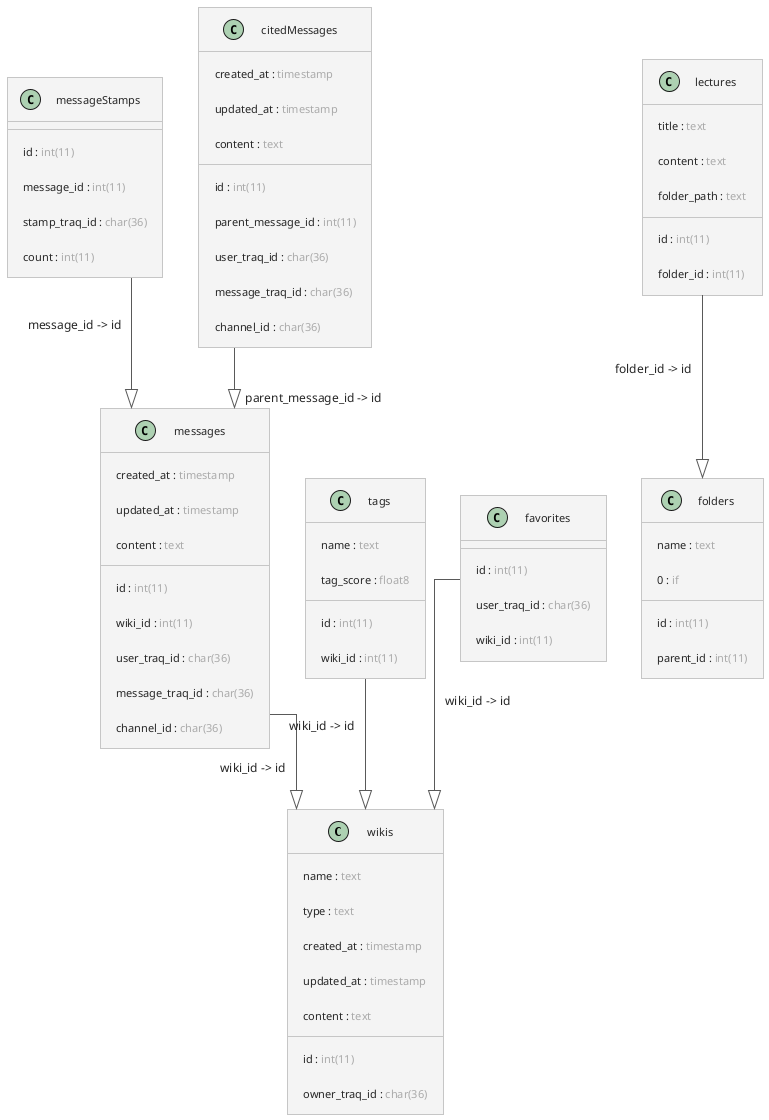 @startuml

!theme carbon-gray
top to bottom direction
skinparam linetype ortho

class wikis {
  id : <color:#aaaaaa>int(11)</color>
  name : <color:#aaaaaa>text</color>
  type : <color:#aaaaaa>text</color>
  created_at : <color:#aaaaaa>timestamp</color>
  updated_at : <color:#aaaaaa>timestamp</color>
  owner_traq_id : <color:#aaaaaa>char(36)</color>
  content : <color:#aaaaaa>text</color>
}
class messages {
  id : <color:#aaaaaa>int(11)</color>
  wiki_id : <color:#aaaaaa>int(11)</color>
  created_at : <color:#aaaaaa>timestamp</color>
  updated_at : <color:#aaaaaa>timestamp</color>
  user_traq_id : <color:#aaaaaa>char(36)</color>
  message_traq_id : <color:#aaaaaa>char(36)</color>
  channel_id : <color:#aaaaaa>char(36)</color>
  content : <color:#aaaaaa>text</color>
}
class messageStamps {
  id : <color:#aaaaaa>int(11)</color>
  message_id : <color:#aaaaaa>int(11)</color>
  stamp_traq_id : <color:#aaaaaa>char(36)</color>
  count : <color:#aaaaaa>int(11)</color>
}
class citedMessages {
  id : <color:#aaaaaa>int(11)</color>
  parent_message_id : <color:#aaaaaa>int(11)</color>
  created_at : <color:#aaaaaa>timestamp</color>
  updated_at : <color:#aaaaaa>timestamp</color>
  user_traq_id : <color:#aaaaaa>char(36)</color>
  message_traq_id : <color:#aaaaaa>char(36)</color>
  channel_id : <color:#aaaaaa>char(36)</color>
  content : <color:#aaaaaa>text</color>
}
class tags {
  id : <color:#aaaaaa>int(11)</color>
  wiki_id : <color:#aaaaaa>int(11)</color>
  name : <color:#aaaaaa>text</color>
  tag_score : <color:#aaaaaa>float8</color>
}
class folders {
  id : <color:#aaaaaa>int(11)</color>
  name : <color:#aaaaaa>text</color>
  parent_id : <color:#aaaaaa>int(11)</color>
  0 : <color:#aaaaaa>if</color>
}
class lectures {
  id : <color:#aaaaaa>int(11)</color>
  title : <color:#aaaaaa>text</color>
  content : <color:#aaaaaa>text</color>
  folder_id : <color:#aaaaaa>int(11)</color>
  folder_path : <color:#aaaaaa>text</color>
}
class favorites {
  id : <color:#aaaaaa>int(11)</color>
  user_traq_id : <color:#aaaaaa>char(36)</color>
  wiki_id : <color:#aaaaaa>int(11)</color>
}
messages -[#595959,plain]-^ wikis : wiki_id -> id
messageStamps -[#595959,plain]-^ messages : message_id -> id
citedMessages -[#595959,plain]-^ messages : parent_message_id -> id
tags -[#595959,plain]-^ wikis : wiki_id -> id
lectures -[#595959,plain]-^ folders : folder_id -> id
favorites -[#595959,plain]-^ wikis : wiki_id -> id
@enduml